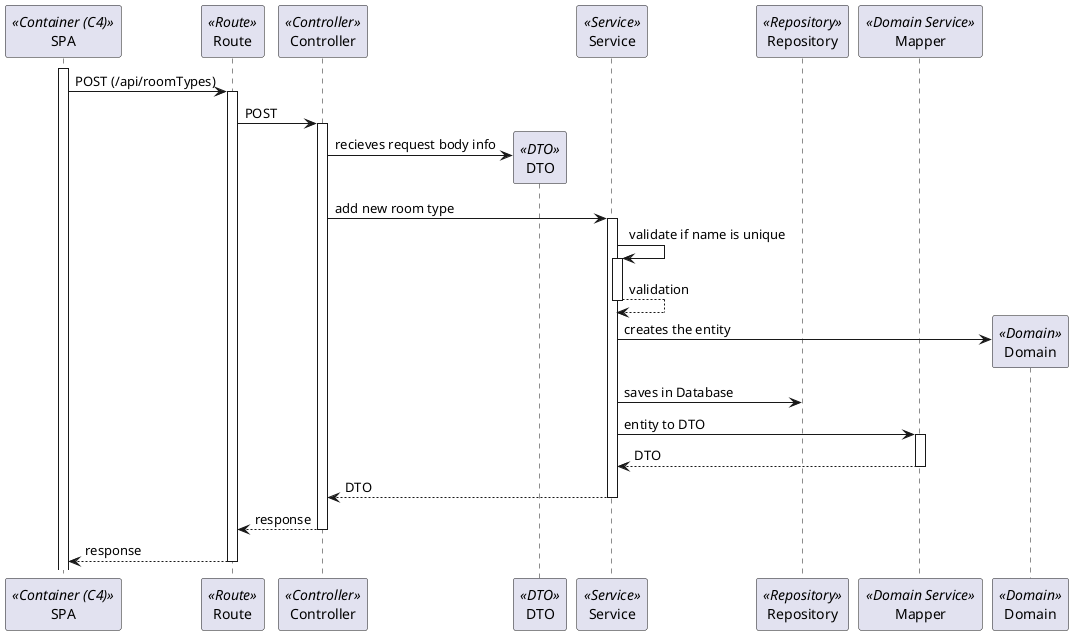 ```plantuml
@startuml Process_View
participant SPA as SPA <<Container (C4)>>
participant Route as Route <<Route>>
participant Controller as Controller <<Controller>>
participant DTO as DTO <<DTO>>
participant Service as Service <<Service>>
participant Repository as Repository <<Repository>>
participant Mapper as Mapper <<Domain Service>>
participant Domain as Domain <<Domain>>
activate SPA
SPA -> Route: POST (/api/roomTypes)
activate Route
Route -> Controller : POST
activate Controller
Controller -> DTO** : recieves request body info
Controller -> Service : add new room type
activate Service
Service -> Service : validate if name is unique
activate Service
return validation
Service -> Domain** : creates the entity
Service -> Repository : saves in Database
Service -> Mapper : entity to DTO
activate Mapper
return DTO
return DTO
return response
return response

@enduml
```